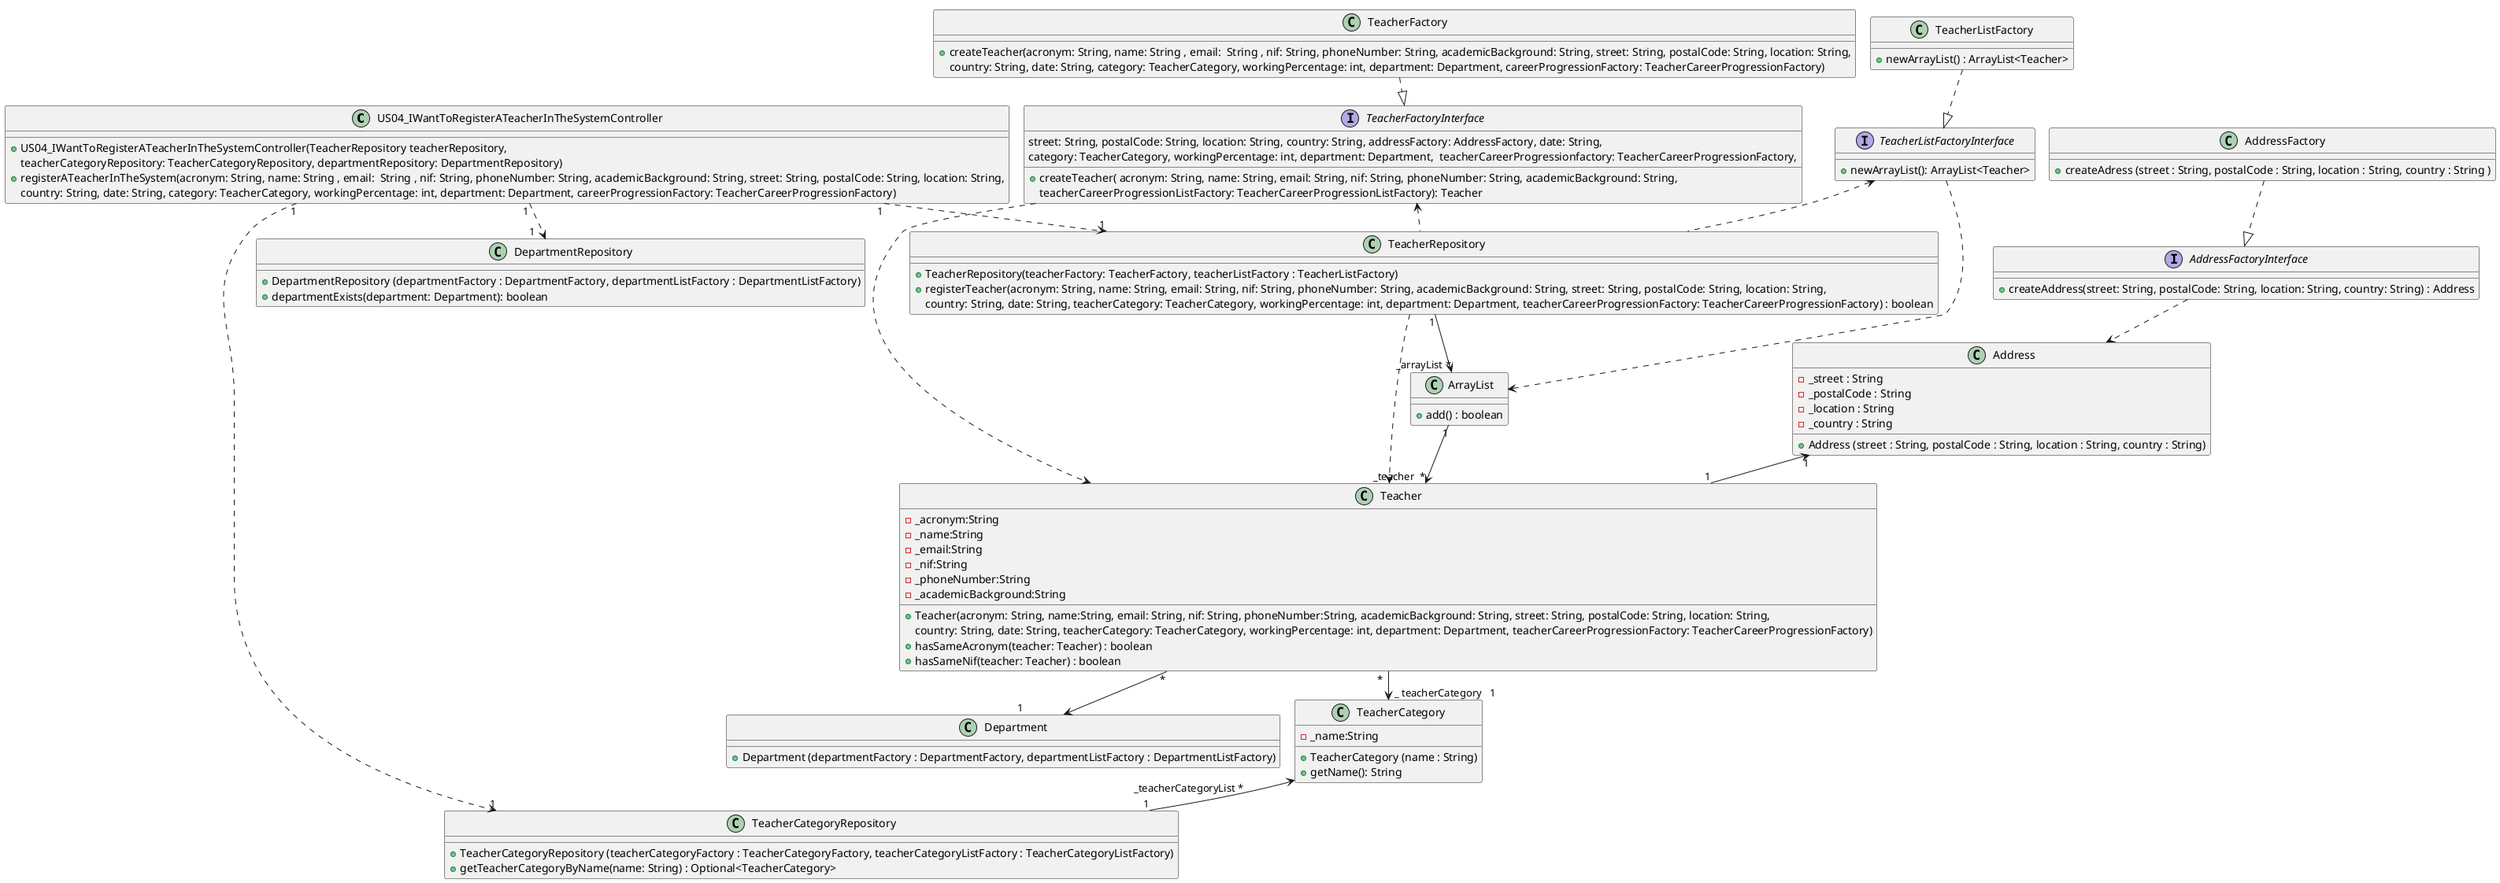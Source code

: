 @startuml
!pragma layout smetana

class US04_IWantToRegisterATeacherInTheSystemController {
        +US04_IWantToRegisterATeacherInTheSystemController(TeacherRepository teacherRepository,
        teacherCategoryRepository: TeacherCategoryRepository, departmentRepository: DepartmentRepository)
        +registerATeacherInTheSystem(acronym: String, name: String , email:  String , nif: String, phoneNumber: String, academicBackground: String, street: String, postalCode: String, location: String,
        country: String, date: String, category: TeacherCategory, workingPercentage: int, department: Department, careerProgressionFactory: TeacherCareerProgressionFactory)
}

class Teacher {
     -_acronym:String
     -_name:String
     -_email:String
     -_nif:String
     -_phoneNumber:String
     -_academicBackground:String
     +Teacher(acronym: String, name:String, email: String, nif: String, phoneNumber:String, academicBackground: String, street: String, postalCode: String, location: String,
     country: String, date: String, teacherCategory: TeacherCategory, workingPercentage: int, department: Department, teacherCareerProgressionFactory: TeacherCareerProgressionFactory)
     +hasSameAcronym(teacher: Teacher) : boolean
     +hasSameNif(teacher: Teacher) : boolean
}

class TeacherRepository {
    +TeacherRepository(teacherFactory: TeacherFactory, teacherListFactory : TeacherListFactory)
    +registerTeacher(acronym: String, name: String, email: String, nif: String, phoneNumber: String, academicBackground: String, street: String, postalCode: String, location: String,
    country: String, date: String, teacherCategory: TeacherCategory, workingPercentage: int, department: Department, teacherCareerProgressionFactory: TeacherCareerProgressionFactory) : boolean
}

class TeacherFactory {
    +createTeacher(acronym: String, name: String , email:  String , nif: String, phoneNumber: String, academicBackground: String, street: String, postalCode: String, location: String,
    country: String, date: String, category: TeacherCategory, workingPercentage: int, department: Department, careerProgressionFactory: TeacherCareerProgressionFactory)
}

class DepartmentRepository {
    +DepartmentRepository (departmentFactory : DepartmentFactory, departmentListFactory : DepartmentListFactory)
    +departmentExists(department: Department): boolean
}

class TeacherCategory {
    -_name:String
    +TeacherCategory (name : String)
    +getName(): String
}

class TeacherCategoryRepository {
    +TeacherCategoryRepository (teacherCategoryFactory : TeacherCategoryFactory, teacherCategoryListFactory : TeacherCategoryListFactory)
    +getTeacherCategoryByName(name: String) : Optional<TeacherCategory>
}

class Address {
    -_street : String
    -_postalCode : String
    -_location : String
    -_country : String
    +Address (street : String, postalCode : String, location : String, country : String)
}

class AddressFactory {
    + createAdress (street : String, postalCode : String, location : String, country : String )
}

class Department {
    +Department (departmentFactory : DepartmentFactory, departmentListFactory : DepartmentListFactory)
}

class ArrayList {
    +add() : boolean
}

class TeacherListFactory {
    +newArrayList() : ArrayList<Teacher>
}

interface TeacherListFactoryInterface {
    + newArrayList(): ArrayList<Teacher>
}

interface TeacherFactoryInterface{
+createTeacher( acronym: String, name: String, email: String, nif: String, phoneNumber: String, academicBackground: String,
  street: String, postalCode: String, location: String, country: String, addressFactory: AddressFactory, date: String,
   category: TeacherCategory, workingPercentage: int, department: Department,  teacherCareerProgressionfactory: TeacherCareerProgressionFactory,
    teacherCareerProgressionListFactory: TeacherCareerProgressionListFactory): Teacher
}

interface AddressFactoryInterface{
+createAddress(street: String, postalCode: String, location: String, country: String) : Address

}



US04_IWantToRegisterATeacherInTheSystemController "1" ..> "1" TeacherRepository
US04_IWantToRegisterATeacherInTheSystemController "1" ..> "1" TeacherCategoryRepository
US04_IWantToRegisterATeacherInTheSystemController "1" ..> "1    " DepartmentRepository
TeacherCategory "                _teacherCategoryList *                   " <-- "1" TeacherCategoryRepository
Teacher "       *  " --> "  _ teacherCategory   1              " TeacherCategory
AddressFactory  ..|> AddressFactoryInterface
AddressFactoryInterface ..> Address
Address"1" <-- "1" Teacher
Teacher "*" --> "1               " Department
TeacherRepository ..> Teacher
TeacherRepository  .u.>             TeacherListFactoryInterface
TeacherRepository  .u.>             TeacherFactoryInterface
TeacherFactory ..|> TeacherFactoryInterface
TeacherFactoryInterface ..> Teacher
TeacherListFactoryInterface  ..>    ArrayList
TeacherRepository "1" --> "  _arrayList *" ArrayList
ArrayList "1" --> "    _teacher  *" Teacher
TeacherListFactory ..|> TeacherListFactoryInterface
@enduml
